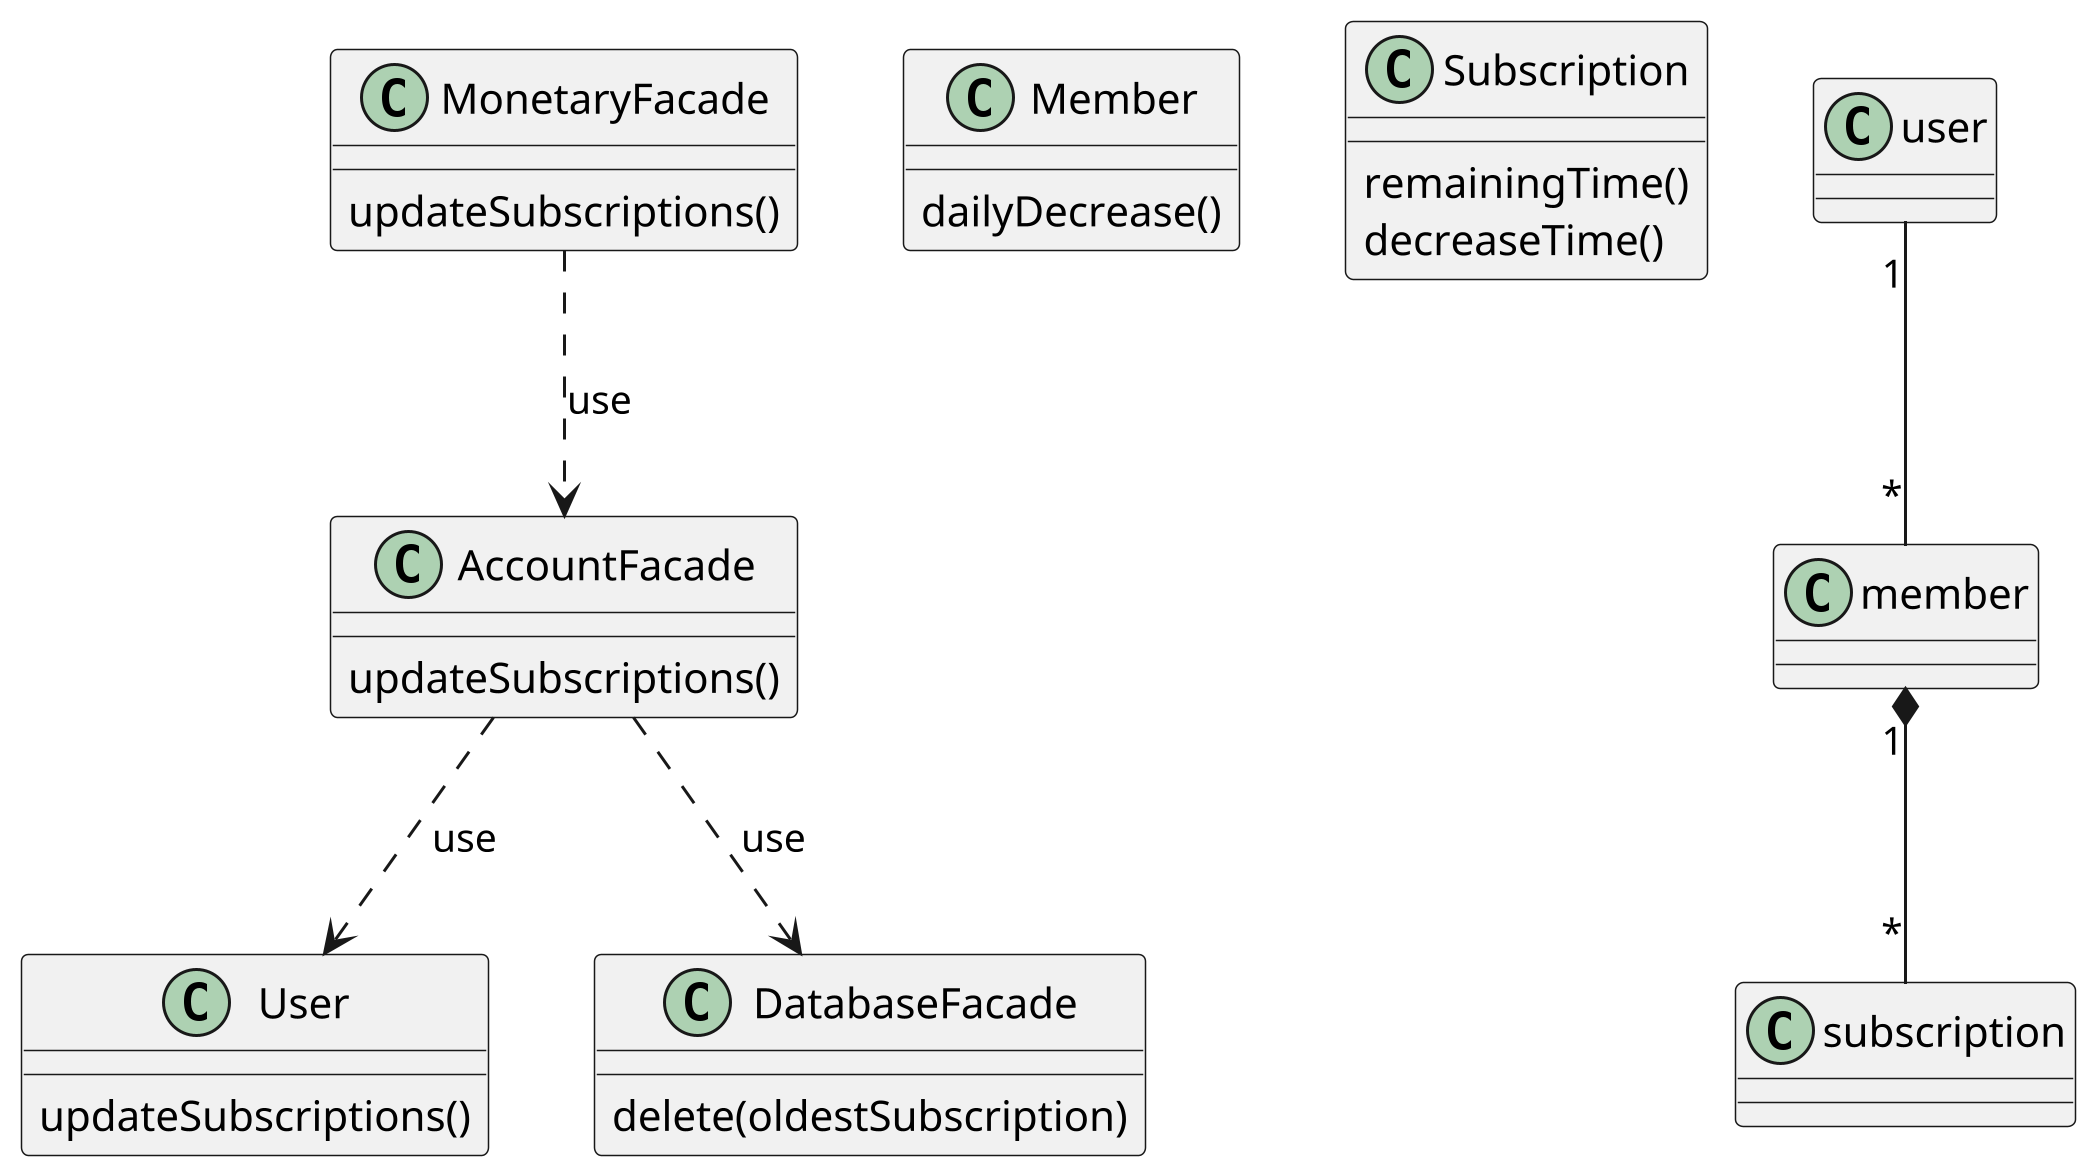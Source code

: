@startuml update_subscription_time

scale 3
skinparam DefaultFontName B Nazanin
skinparam ArrowMessageAlignment right

class User {
    updateSubscriptions()
}

class Member {
    dailyDecrease()
}

class Subscription {
    remainingTime()
    decreaseTime()
    }

class MonetaryFacade {
    updateSubscriptions()
}

class AccountFacade {
    updateSubscriptions()
}

class DatabaseFacade {
    delete(oldestSubscription)
}


member "1" *-- "*" subscription
user "1" -- "*" member
AccountFacade ..> User :use
AccountFacade ..> DatabaseFacade :use
MonetaryFacade ..> AccountFacade :use

@enduml
